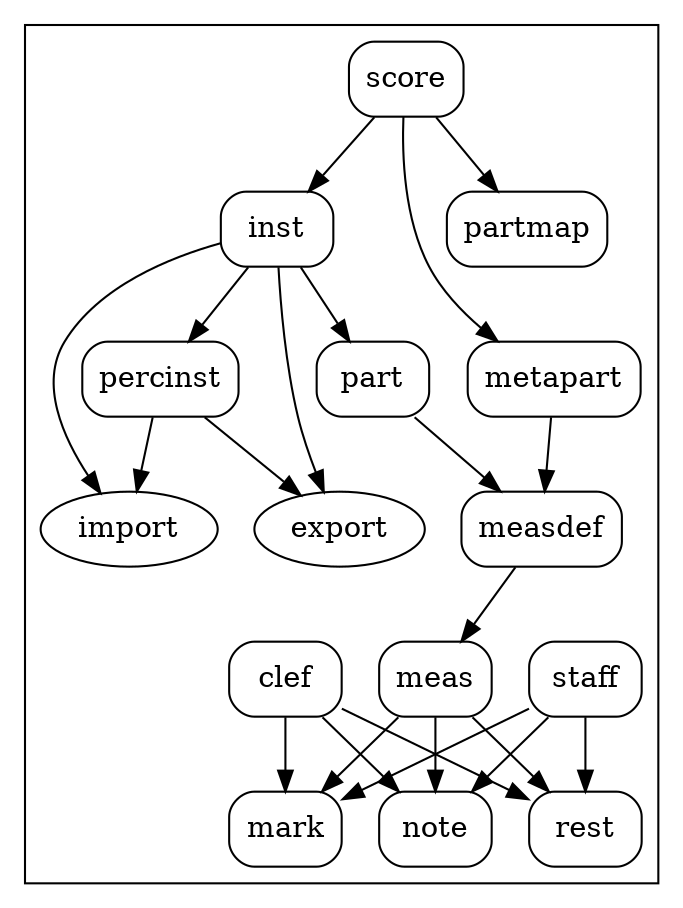 digraph A {
	fillcolor = "white"
	bgcolor = "white"
	style = filled

subgraph clusterA {
	note [shape=box style=rounded]
	rest [shape=box style=rounded]
	mark [shape=box style=rounded]
	clef [shape=box style=rounded]
	staff [shape=box style=rounded]
	part [shape=box style=rounded]
	meas [shape=box style=rounded]
	measdef [shape=box style=rounded]
	inst [shape=box style=rounded]
	percinst [shape=box style=rounded]
	score [shape=box style=rounded]
	metapart [shape=box style=rounded]
	partmap [shape=box style=rounded]
	
	meas -> note
	meas -> rest
	meas -> mark
	measdef -> meas
	part -> measdef
	metapart -> measdef
	inst -> part
	clef -> note
	staff -> note
	clef -> rest
	staff -> rest
	clef -> mark
	staff -> mark
	score -> inst
	inst -> percinst
	inst -> import
	inst -> export
	percinst -> import
	percinst -> export
	score -> partmap
        score -> metapart
}
}

